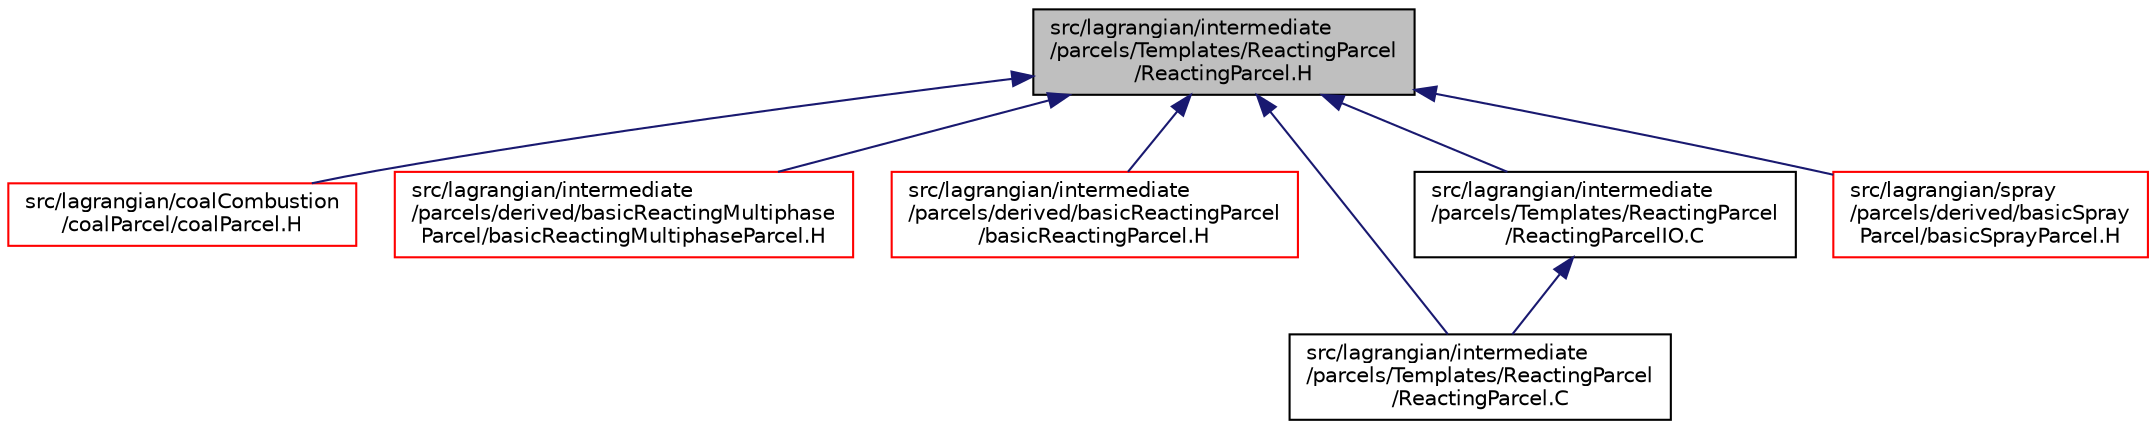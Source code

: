 digraph "src/lagrangian/intermediate/parcels/Templates/ReactingParcel/ReactingParcel.H"
{
  bgcolor="transparent";
  edge [fontname="Helvetica",fontsize="10",labelfontname="Helvetica",labelfontsize="10"];
  node [fontname="Helvetica",fontsize="10",shape=record];
  Node400 [label="src/lagrangian/intermediate\l/parcels/Templates/ReactingParcel\l/ReactingParcel.H",height=0.2,width=0.4,color="black", fillcolor="grey75", style="filled", fontcolor="black"];
  Node400 -> Node401 [dir="back",color="midnightblue",fontsize="10",style="solid",fontname="Helvetica"];
  Node401 [label="src/lagrangian/coalCombustion\l/coalParcel/coalParcel.H",height=0.2,width=0.4,color="red",URL="$a05603.html"];
  Node400 -> Node406 [dir="back",color="midnightblue",fontsize="10",style="solid",fontname="Helvetica"];
  Node406 [label="src/lagrangian/intermediate\l/parcels/derived/basicReactingMultiphase\lParcel/basicReactingMultiphaseParcel.H",height=0.2,width=0.4,color="red",URL="$a05975.html"];
  Node400 -> Node411 [dir="back",color="midnightblue",fontsize="10",style="solid",fontname="Helvetica"];
  Node411 [label="src/lagrangian/intermediate\l/parcels/derived/basicReactingParcel\l/basicReactingParcel.H",height=0.2,width=0.4,color="red",URL="$a05984.html"];
  Node400 -> Node416 [dir="back",color="midnightblue",fontsize="10",style="solid",fontname="Helvetica"];
  Node416 [label="src/lagrangian/intermediate\l/parcels/Templates/ReactingParcel\l/ReactingParcel.C",height=0.2,width=0.4,color="black",URL="$a06158.html"];
  Node400 -> Node417 [dir="back",color="midnightblue",fontsize="10",style="solid",fontname="Helvetica"];
  Node417 [label="src/lagrangian/intermediate\l/parcels/Templates/ReactingParcel\l/ReactingParcelIO.C",height=0.2,width=0.4,color="black",URL="$a06167.html"];
  Node417 -> Node416 [dir="back",color="midnightblue",fontsize="10",style="solid",fontname="Helvetica"];
  Node400 -> Node418 [dir="back",color="midnightblue",fontsize="10",style="solid",fontname="Helvetica"];
  Node418 [label="src/lagrangian/spray\l/parcels/derived/basicSpray\lParcel/basicSprayParcel.H",height=0.2,width=0.4,color="red",URL="$a07349.html"];
}
